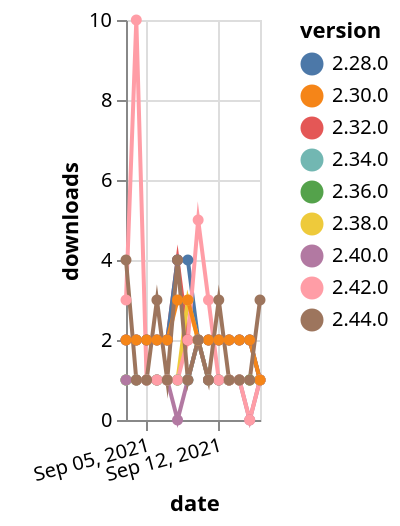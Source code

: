 {"$schema": "https://vega.github.io/schema/vega-lite/v5.json", "description": "A simple bar chart with embedded data.", "data": {"values": [{"date": "2021-09-03", "total": 241, "delta": 1, "version": "2.36.0"}, {"date": "2021-09-04", "total": 242, "delta": 1, "version": "2.36.0"}, {"date": "2021-09-05", "total": 243, "delta": 1, "version": "2.36.0"}, {"date": "2021-09-06", "total": 244, "delta": 1, "version": "2.36.0"}, {"date": "2021-09-07", "total": 245, "delta": 1, "version": "2.36.0"}, {"date": "2021-09-08", "total": 246, "delta": 1, "version": "2.36.0"}, {"date": "2021-09-09", "total": 247, "delta": 1, "version": "2.36.0"}, {"date": "2021-09-10", "total": 249, "delta": 2, "version": "2.36.0"}, {"date": "2021-09-11", "total": 250, "delta": 1, "version": "2.36.0"}, {"date": "2021-09-12", "total": 251, "delta": 1, "version": "2.36.0"}, {"date": "2021-09-13", "total": 252, "delta": 1, "version": "2.36.0"}, {"date": "2021-09-14", "total": 253, "delta": 1, "version": "2.36.0"}, {"date": "2021-09-15", "total": 254, "delta": 1, "version": "2.36.0"}, {"date": "2021-09-16", "total": 255, "delta": 1, "version": "2.36.0"}, {"date": "2021-09-03", "total": 2481, "delta": 2, "version": "2.32.0"}, {"date": "2021-09-04", "total": 2483, "delta": 2, "version": "2.32.0"}, {"date": "2021-09-05", "total": 2485, "delta": 2, "version": "2.32.0"}, {"date": "2021-09-06", "total": 2487, "delta": 2, "version": "2.32.0"}, {"date": "2021-09-07", "total": 2489, "delta": 2, "version": "2.32.0"}, {"date": "2021-09-08", "total": 2493, "delta": 4, "version": "2.32.0"}, {"date": "2021-09-09", "total": 2495, "delta": 2, "version": "2.32.0"}, {"date": "2021-09-10", "total": 2497, "delta": 2, "version": "2.32.0"}, {"date": "2021-09-11", "total": 2499, "delta": 2, "version": "2.32.0"}, {"date": "2021-09-12", "total": 2501, "delta": 2, "version": "2.32.0"}, {"date": "2021-09-13", "total": 2503, "delta": 2, "version": "2.32.0"}, {"date": "2021-09-14", "total": 2505, "delta": 2, "version": "2.32.0"}, {"date": "2021-09-15", "total": 2507, "delta": 2, "version": "2.32.0"}, {"date": "2021-09-16", "total": 2508, "delta": 1, "version": "2.32.0"}, {"date": "2021-09-03", "total": 3105, "delta": 2, "version": "2.28.0"}, {"date": "2021-09-04", "total": 3107, "delta": 2, "version": "2.28.0"}, {"date": "2021-09-05", "total": 3109, "delta": 2, "version": "2.28.0"}, {"date": "2021-09-06", "total": 3111, "delta": 2, "version": "2.28.0"}, {"date": "2021-09-07", "total": 3113, "delta": 2, "version": "2.28.0"}, {"date": "2021-09-08", "total": 3117, "delta": 4, "version": "2.28.0"}, {"date": "2021-09-09", "total": 3121, "delta": 4, "version": "2.28.0"}, {"date": "2021-09-10", "total": 3123, "delta": 2, "version": "2.28.0"}, {"date": "2021-09-11", "total": 3125, "delta": 2, "version": "2.28.0"}, {"date": "2021-09-12", "total": 3127, "delta": 2, "version": "2.28.0"}, {"date": "2021-09-13", "total": 3129, "delta": 2, "version": "2.28.0"}, {"date": "2021-09-14", "total": 3131, "delta": 2, "version": "2.28.0"}, {"date": "2021-09-15", "total": 3133, "delta": 2, "version": "2.28.0"}, {"date": "2021-09-16", "total": 3134, "delta": 1, "version": "2.28.0"}, {"date": "2021-09-03", "total": 395, "delta": 1, "version": "2.38.0"}, {"date": "2021-09-04", "total": 396, "delta": 1, "version": "2.38.0"}, {"date": "2021-09-05", "total": 397, "delta": 1, "version": "2.38.0"}, {"date": "2021-09-06", "total": 398, "delta": 1, "version": "2.38.0"}, {"date": "2021-09-07", "total": 399, "delta": 1, "version": "2.38.0"}, {"date": "2021-09-08", "total": 400, "delta": 1, "version": "2.38.0"}, {"date": "2021-09-09", "total": 403, "delta": 3, "version": "2.38.0"}, {"date": "2021-09-10", "total": 405, "delta": 2, "version": "2.38.0"}, {"date": "2021-09-11", "total": 406, "delta": 1, "version": "2.38.0"}, {"date": "2021-09-12", "total": 407, "delta": 1, "version": "2.38.0"}, {"date": "2021-09-13", "total": 408, "delta": 1, "version": "2.38.0"}, {"date": "2021-09-14", "total": 409, "delta": 1, "version": "2.38.0"}, {"date": "2021-09-15", "total": 410, "delta": 1, "version": "2.38.0"}, {"date": "2021-09-16", "total": 411, "delta": 1, "version": "2.38.0"}, {"date": "2021-09-03", "total": 315, "delta": 1, "version": "2.34.0"}, {"date": "2021-09-04", "total": 316, "delta": 1, "version": "2.34.0"}, {"date": "2021-09-05", "total": 317, "delta": 1, "version": "2.34.0"}, {"date": "2021-09-06", "total": 318, "delta": 1, "version": "2.34.0"}, {"date": "2021-09-07", "total": 319, "delta": 1, "version": "2.34.0"}, {"date": "2021-09-08", "total": 320, "delta": 1, "version": "2.34.0"}, {"date": "2021-09-09", "total": 321, "delta": 1, "version": "2.34.0"}, {"date": "2021-09-10", "total": 323, "delta": 2, "version": "2.34.0"}, {"date": "2021-09-11", "total": 324, "delta": 1, "version": "2.34.0"}, {"date": "2021-09-12", "total": 325, "delta": 1, "version": "2.34.0"}, {"date": "2021-09-13", "total": 326, "delta": 1, "version": "2.34.0"}, {"date": "2021-09-14", "total": 327, "delta": 1, "version": "2.34.0"}, {"date": "2021-09-15", "total": 328, "delta": 1, "version": "2.34.0"}, {"date": "2021-09-16", "total": 329, "delta": 1, "version": "2.34.0"}, {"date": "2021-09-03", "total": 185, "delta": 1, "version": "2.40.0"}, {"date": "2021-09-04", "total": 186, "delta": 1, "version": "2.40.0"}, {"date": "2021-09-05", "total": 187, "delta": 1, "version": "2.40.0"}, {"date": "2021-09-06", "total": 188, "delta": 1, "version": "2.40.0"}, {"date": "2021-09-07", "total": 189, "delta": 1, "version": "2.40.0"}, {"date": "2021-09-08", "total": 189, "delta": 0, "version": "2.40.0"}, {"date": "2021-09-09", "total": 190, "delta": 1, "version": "2.40.0"}, {"date": "2021-09-10", "total": 192, "delta": 2, "version": "2.40.0"}, {"date": "2021-09-11", "total": 193, "delta": 1, "version": "2.40.0"}, {"date": "2021-09-12", "total": 194, "delta": 1, "version": "2.40.0"}, {"date": "2021-09-13", "total": 195, "delta": 1, "version": "2.40.0"}, {"date": "2021-09-14", "total": 196, "delta": 1, "version": "2.40.0"}, {"date": "2021-09-15", "total": 196, "delta": 0, "version": "2.40.0"}, {"date": "2021-09-16", "total": 197, "delta": 1, "version": "2.40.0"}, {"date": "2021-09-03", "total": 301, "delta": 3, "version": "2.42.0"}, {"date": "2021-09-04", "total": 311, "delta": 10, "version": "2.42.0"}, {"date": "2021-09-05", "total": 312, "delta": 1, "version": "2.42.0"}, {"date": "2021-09-06", "total": 313, "delta": 1, "version": "2.42.0"}, {"date": "2021-09-07", "total": 314, "delta": 1, "version": "2.42.0"}, {"date": "2021-09-08", "total": 315, "delta": 1, "version": "2.42.0"}, {"date": "2021-09-09", "total": 317, "delta": 2, "version": "2.42.0"}, {"date": "2021-09-10", "total": 322, "delta": 5, "version": "2.42.0"}, {"date": "2021-09-11", "total": 325, "delta": 3, "version": "2.42.0"}, {"date": "2021-09-12", "total": 326, "delta": 1, "version": "2.42.0"}, {"date": "2021-09-13", "total": 327, "delta": 1, "version": "2.42.0"}, {"date": "2021-09-14", "total": 328, "delta": 1, "version": "2.42.0"}, {"date": "2021-09-15", "total": 328, "delta": 0, "version": "2.42.0"}, {"date": "2021-09-16", "total": 329, "delta": 1, "version": "2.42.0"}, {"date": "2021-09-03", "total": 2864, "delta": 2, "version": "2.30.0"}, {"date": "2021-09-04", "total": 2866, "delta": 2, "version": "2.30.0"}, {"date": "2021-09-05", "total": 2868, "delta": 2, "version": "2.30.0"}, {"date": "2021-09-06", "total": 2870, "delta": 2, "version": "2.30.0"}, {"date": "2021-09-07", "total": 2872, "delta": 2, "version": "2.30.0"}, {"date": "2021-09-08", "total": 2875, "delta": 3, "version": "2.30.0"}, {"date": "2021-09-09", "total": 2878, "delta": 3, "version": "2.30.0"}, {"date": "2021-09-10", "total": 2880, "delta": 2, "version": "2.30.0"}, {"date": "2021-09-11", "total": 2882, "delta": 2, "version": "2.30.0"}, {"date": "2021-09-12", "total": 2884, "delta": 2, "version": "2.30.0"}, {"date": "2021-09-13", "total": 2886, "delta": 2, "version": "2.30.0"}, {"date": "2021-09-14", "total": 2888, "delta": 2, "version": "2.30.0"}, {"date": "2021-09-15", "total": 2890, "delta": 2, "version": "2.30.0"}, {"date": "2021-09-16", "total": 2891, "delta": 1, "version": "2.30.0"}, {"date": "2021-09-03", "total": 139, "delta": 4, "version": "2.44.0"}, {"date": "2021-09-04", "total": 140, "delta": 1, "version": "2.44.0"}, {"date": "2021-09-05", "total": 141, "delta": 1, "version": "2.44.0"}, {"date": "2021-09-06", "total": 144, "delta": 3, "version": "2.44.0"}, {"date": "2021-09-07", "total": 145, "delta": 1, "version": "2.44.0"}, {"date": "2021-09-08", "total": 149, "delta": 4, "version": "2.44.0"}, {"date": "2021-09-09", "total": 150, "delta": 1, "version": "2.44.0"}, {"date": "2021-09-10", "total": 152, "delta": 2, "version": "2.44.0"}, {"date": "2021-09-11", "total": 153, "delta": 1, "version": "2.44.0"}, {"date": "2021-09-12", "total": 156, "delta": 3, "version": "2.44.0"}, {"date": "2021-09-13", "total": 157, "delta": 1, "version": "2.44.0"}, {"date": "2021-09-14", "total": 158, "delta": 1, "version": "2.44.0"}, {"date": "2021-09-15", "total": 159, "delta": 1, "version": "2.44.0"}, {"date": "2021-09-16", "total": 162, "delta": 3, "version": "2.44.0"}]}, "width": "container", "mark": {"type": "line", "point": {"filled": true}}, "encoding": {"x": {"field": "date", "type": "temporal", "timeUnit": "yearmonthdate", "title": "date", "axis": {"labelAngle": -15}}, "y": {"field": "delta", "type": "quantitative", "title": "downloads"}, "color": {"field": "version", "type": "nominal"}, "tooltip": {"field": "delta"}}}